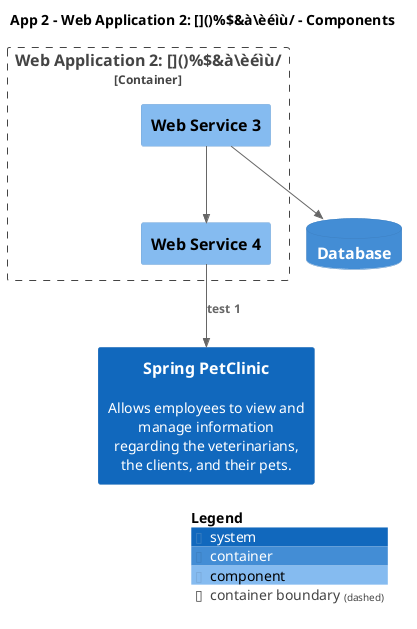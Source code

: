 @startuml
set separator none
title App 2 - Web Application 2: []()%$&à\èéìù/ - Components

top to bottom direction

!include <C4/C4>
!include <C4/C4_Context>
!include <C4/C4_Container>
!include <C4/C4_Component>

System(SpringPetClinic, "Spring PetClinic", $descr="Allows employees to view and manage information regarding the veterinarians, the clients, and their pets.", $tags="", $link="")
ContainerDb(App2.Database, "Database", $techn="", $descr="", $tags="", $link="")

Container_Boundary("App2.WebApplication2àèéìù_boundary", "Web Application 2: []()%$&à\èéìù/", $tags="") {
  Component(App2.WebApplication2àèéìù.WebService3, "Web Service 3", $techn="", $descr="", $tags="", $link="")
  Component(App2.WebApplication2àèéìù.WebService4, "Web Service 4", $techn="", $descr="", $tags="", $link="")
}

Rel(App2.WebApplication2àèéìù.WebService3, App2.Database, "", $techn="", $tags="", $link="")
Rel(App2.WebApplication2àèéìù.WebService3, App2.WebApplication2àèéìù.WebService4, "", $techn="", $tags="", $link="")
Rel(App2.WebApplication2àèéìù.WebService4, SpringPetClinic, "test 1", $techn="", $tags="", $link="")

SHOW_LEGEND(true)
@enduml
